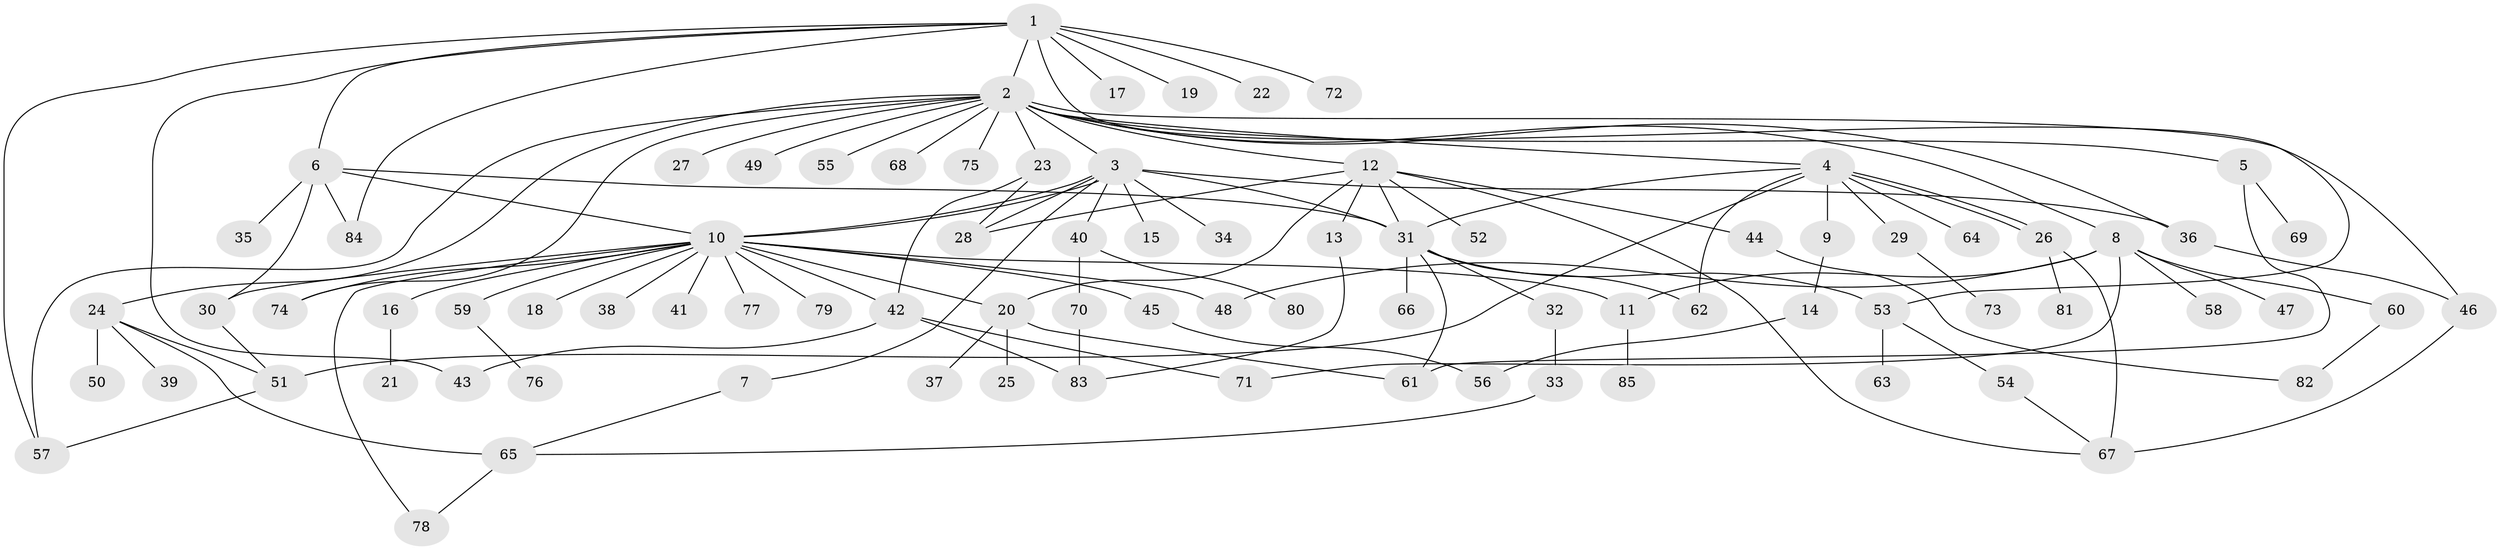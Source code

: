 // coarse degree distribution, {1: 0.84, 9: 0.04, 15: 0.04, 5: 0.04, 2: 0.04}
// Generated by graph-tools (version 1.1) at 2025/51/03/04/25 21:51:42]
// undirected, 85 vertices, 121 edges
graph export_dot {
graph [start="1"]
  node [color=gray90,style=filled];
  1;
  2;
  3;
  4;
  5;
  6;
  7;
  8;
  9;
  10;
  11;
  12;
  13;
  14;
  15;
  16;
  17;
  18;
  19;
  20;
  21;
  22;
  23;
  24;
  25;
  26;
  27;
  28;
  29;
  30;
  31;
  32;
  33;
  34;
  35;
  36;
  37;
  38;
  39;
  40;
  41;
  42;
  43;
  44;
  45;
  46;
  47;
  48;
  49;
  50;
  51;
  52;
  53;
  54;
  55;
  56;
  57;
  58;
  59;
  60;
  61;
  62;
  63;
  64;
  65;
  66;
  67;
  68;
  69;
  70;
  71;
  72;
  73;
  74;
  75;
  76;
  77;
  78;
  79;
  80;
  81;
  82;
  83;
  84;
  85;
  1 -- 2;
  1 -- 6;
  1 -- 17;
  1 -- 19;
  1 -- 22;
  1 -- 43;
  1 -- 53;
  1 -- 57;
  1 -- 72;
  1 -- 84;
  2 -- 3;
  2 -- 4;
  2 -- 5;
  2 -- 8;
  2 -- 12;
  2 -- 23;
  2 -- 24;
  2 -- 27;
  2 -- 36;
  2 -- 46;
  2 -- 49;
  2 -- 55;
  2 -- 57;
  2 -- 68;
  2 -- 74;
  2 -- 75;
  3 -- 7;
  3 -- 10;
  3 -- 10;
  3 -- 15;
  3 -- 28;
  3 -- 31;
  3 -- 34;
  3 -- 36;
  3 -- 40;
  4 -- 9;
  4 -- 26;
  4 -- 26;
  4 -- 29;
  4 -- 31;
  4 -- 51;
  4 -- 62;
  4 -- 64;
  5 -- 61;
  5 -- 69;
  6 -- 10;
  6 -- 30;
  6 -- 31;
  6 -- 35;
  6 -- 84;
  7 -- 65;
  8 -- 11;
  8 -- 47;
  8 -- 48;
  8 -- 58;
  8 -- 60;
  8 -- 71;
  9 -- 14;
  10 -- 11;
  10 -- 16;
  10 -- 18;
  10 -- 20;
  10 -- 30;
  10 -- 38;
  10 -- 41;
  10 -- 42;
  10 -- 45;
  10 -- 48;
  10 -- 59;
  10 -- 74;
  10 -- 77;
  10 -- 78;
  10 -- 79;
  11 -- 85;
  12 -- 13;
  12 -- 20;
  12 -- 28;
  12 -- 31;
  12 -- 44;
  12 -- 52;
  12 -- 67;
  13 -- 83;
  14 -- 56;
  16 -- 21;
  20 -- 25;
  20 -- 37;
  20 -- 61;
  23 -- 28;
  23 -- 42;
  24 -- 39;
  24 -- 50;
  24 -- 51;
  24 -- 65;
  26 -- 67;
  26 -- 81;
  29 -- 73;
  30 -- 51;
  31 -- 32;
  31 -- 53;
  31 -- 61;
  31 -- 62;
  31 -- 66;
  32 -- 33;
  33 -- 65;
  36 -- 46;
  40 -- 70;
  40 -- 80;
  42 -- 43;
  42 -- 71;
  42 -- 83;
  44 -- 82;
  45 -- 56;
  46 -- 67;
  51 -- 57;
  53 -- 54;
  53 -- 63;
  54 -- 67;
  59 -- 76;
  60 -- 82;
  65 -- 78;
  70 -- 83;
}
